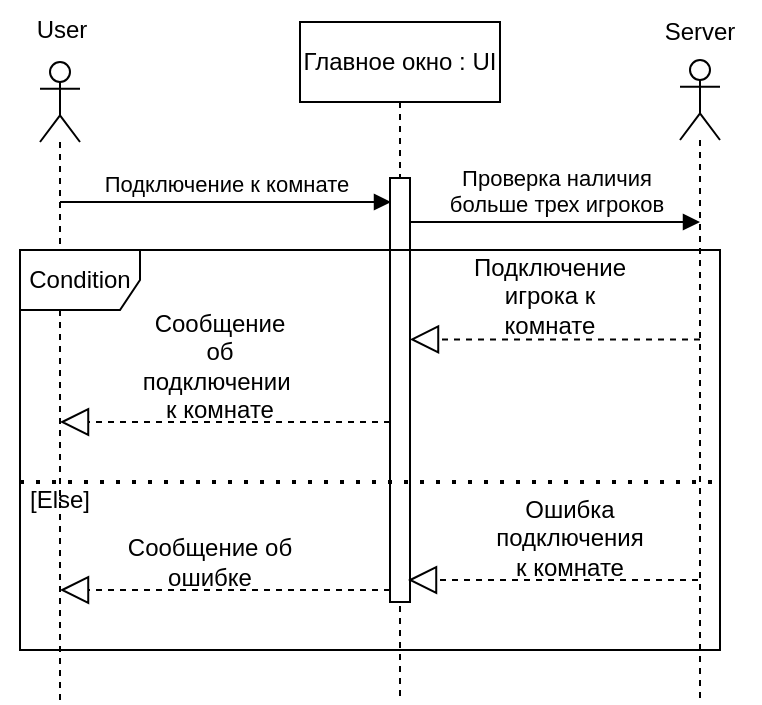 <mxfile version="20.5.3"><diagram id="zTV-0PweqVflDkgHHVFy" name="Страница 1"><mxGraphModel dx="788" dy="538" grid="1" gridSize="10" guides="1" tooltips="1" connect="1" arrows="1" fold="1" page="1" pageScale="1" pageWidth="827" pageHeight="1169" math="0" shadow="0"><root><mxCell id="0"/><mxCell id="1" parent="0"/><mxCell id="09fAfuNvxHGrC2n9FLab-1" value="Главное окно : UI" style="shape=umlLifeline;perimeter=lifelinePerimeter;whiteSpace=wrap;html=1;container=1;collapsible=0;recursiveResize=0;outlineConnect=0;" vertex="1" parent="1"><mxGeometry x="390" y="100" width="100" height="340" as="geometry"/></mxCell><mxCell id="09fAfuNvxHGrC2n9FLab-2" value="" style="html=1;points=[];perimeter=orthogonalPerimeter;" vertex="1" parent="09fAfuNvxHGrC2n9FLab-1"><mxGeometry x="45" y="78" width="10" height="212" as="geometry"/></mxCell><mxCell id="09fAfuNvxHGrC2n9FLab-3" value="Подключение к комнате" style="html=1;verticalAlign=bottom;endArrow=block;rounded=0;strokeColor=default;" edge="1" parent="09fAfuNvxHGrC2n9FLab-1"><mxGeometry relative="1" as="geometry"><mxPoint x="-120" y="90" as="sourcePoint"/><mxPoint x="45.5" y="90" as="targetPoint"/></mxGeometry></mxCell><mxCell id="09fAfuNvxHGrC2n9FLab-4" value="" style="shape=umlLifeline;participant=umlActor;perimeter=lifelinePerimeter;whiteSpace=wrap;html=1;container=1;collapsible=0;recursiveResize=0;verticalAlign=top;spacingTop=36;outlineConnect=0;" vertex="1" parent="1"><mxGeometry x="260" y="120" width="20" height="320" as="geometry"/></mxCell><mxCell id="09fAfuNvxHGrC2n9FLab-5" value="User" style="text;html=1;strokeColor=none;fillColor=none;align=center;verticalAlign=middle;whiteSpace=wrap;rounded=0;" vertex="1" parent="1"><mxGeometry x="241" y="89" width="60" height="30" as="geometry"/></mxCell><mxCell id="09fAfuNvxHGrC2n9FLab-6" value="" style="shape=umlLifeline;participant=umlActor;perimeter=lifelinePerimeter;whiteSpace=wrap;html=1;container=1;collapsible=0;recursiveResize=0;verticalAlign=top;spacingTop=36;outlineConnect=0;" vertex="1" parent="1"><mxGeometry x="580" y="119" width="20" height="321" as="geometry"/></mxCell><mxCell id="09fAfuNvxHGrC2n9FLab-7" value="Server" style="text;html=1;strokeColor=none;fillColor=none;align=center;verticalAlign=middle;whiteSpace=wrap;rounded=0;" vertex="1" parent="1"><mxGeometry x="560" y="90" width="60" height="30" as="geometry"/></mxCell><mxCell id="09fAfuNvxHGrC2n9FLab-8" value="Проверка наличия &lt;br&gt;больше трех игроков" style="html=1;verticalAlign=bottom;endArrow=block;rounded=0;strokeColor=default;" edge="1" parent="1"><mxGeometry relative="1" as="geometry"><mxPoint x="445" y="200" as="sourcePoint"/><mxPoint x="590" y="200" as="targetPoint"/></mxGeometry></mxCell><mxCell id="09fAfuNvxHGrC2n9FLab-9" value="Condition" style="shape=umlFrame;whiteSpace=wrap;html=1;" vertex="1" parent="1"><mxGeometry x="250" y="214" width="350" height="200" as="geometry"/></mxCell><mxCell id="09fAfuNvxHGrC2n9FLab-10" value="" style="endArrow=block;dashed=1;endFill=0;endSize=12;html=1;rounded=0;strokeColor=default;" edge="1" parent="1"><mxGeometry width="160" relative="1" as="geometry"><mxPoint x="590" y="258.73" as="sourcePoint"/><mxPoint x="445" y="258.73" as="targetPoint"/></mxGeometry></mxCell><mxCell id="09fAfuNvxHGrC2n9FLab-11" value="" style="endArrow=block;dashed=1;endFill=0;endSize=12;html=1;rounded=0;strokeColor=default;" edge="1" parent="1"><mxGeometry width="160" relative="1" as="geometry"><mxPoint x="435" y="300" as="sourcePoint"/><mxPoint x="270" y="300" as="targetPoint"/></mxGeometry></mxCell><mxCell id="09fAfuNvxHGrC2n9FLab-12" value="" style="endArrow=block;dashed=1;endFill=0;endSize=12;html=1;rounded=0;strokeColor=default;" edge="1" parent="1"><mxGeometry width="160" relative="1" as="geometry"><mxPoint x="589" y="379" as="sourcePoint"/><mxPoint x="444" y="379" as="targetPoint"/></mxGeometry></mxCell><mxCell id="09fAfuNvxHGrC2n9FLab-13" value="" style="endArrow=block;dashed=1;endFill=0;endSize=12;html=1;rounded=0;strokeColor=default;" edge="1" parent="1"><mxGeometry width="160" relative="1" as="geometry"><mxPoint x="435" y="384" as="sourcePoint"/><mxPoint x="270" y="384" as="targetPoint"/></mxGeometry></mxCell><mxCell id="09fAfuNvxHGrC2n9FLab-14" value="Подключение&lt;br&gt;игрока к комнате" style="text;html=1;strokeColor=none;fillColor=none;align=center;verticalAlign=middle;whiteSpace=wrap;rounded=0;" vertex="1" parent="1"><mxGeometry x="470" y="222" width="90" height="30" as="geometry"/></mxCell><mxCell id="09fAfuNvxHGrC2n9FLab-15" value="Сообщение об подключении&amp;nbsp;&lt;br&gt;к комнате" style="text;html=1;strokeColor=none;fillColor=none;align=center;verticalAlign=middle;whiteSpace=wrap;rounded=0;" vertex="1" parent="1"><mxGeometry x="310" y="252" width="80" height="40" as="geometry"/></mxCell><mxCell id="09fAfuNvxHGrC2n9FLab-16" value="Сообщение об ошибке" style="text;html=1;strokeColor=none;fillColor=none;align=center;verticalAlign=middle;whiteSpace=wrap;rounded=0;" vertex="1" parent="1"><mxGeometry x="300" y="350" width="90" height="40" as="geometry"/></mxCell><mxCell id="09fAfuNvxHGrC2n9FLab-17" value="Ошибка подключения&lt;br&gt;к комнате" style="text;html=1;strokeColor=none;fillColor=none;align=center;verticalAlign=middle;whiteSpace=wrap;rounded=0;" vertex="1" parent="1"><mxGeometry x="480" y="333" width="90" height="50" as="geometry"/></mxCell><mxCell id="7GL4aXMHzjEGZgvgIpC_-1" value="" style="endArrow=none;dashed=1;html=1;dashPattern=1 3;strokeWidth=2;rounded=0;strokeColor=default;" edge="1" parent="1"><mxGeometry width="50" height="50" relative="1" as="geometry"><mxPoint x="250" y="330" as="sourcePoint"/><mxPoint x="600" y="330" as="targetPoint"/></mxGeometry></mxCell><mxCell id="7GL4aXMHzjEGZgvgIpC_-3" value="[Else]" style="text;html=1;strokeColor=none;fillColor=none;align=center;verticalAlign=middle;whiteSpace=wrap;rounded=0;" vertex="1" parent="1"><mxGeometry x="240" y="324" width="60" height="30" as="geometry"/></mxCell></root></mxGraphModel></diagram></mxfile>